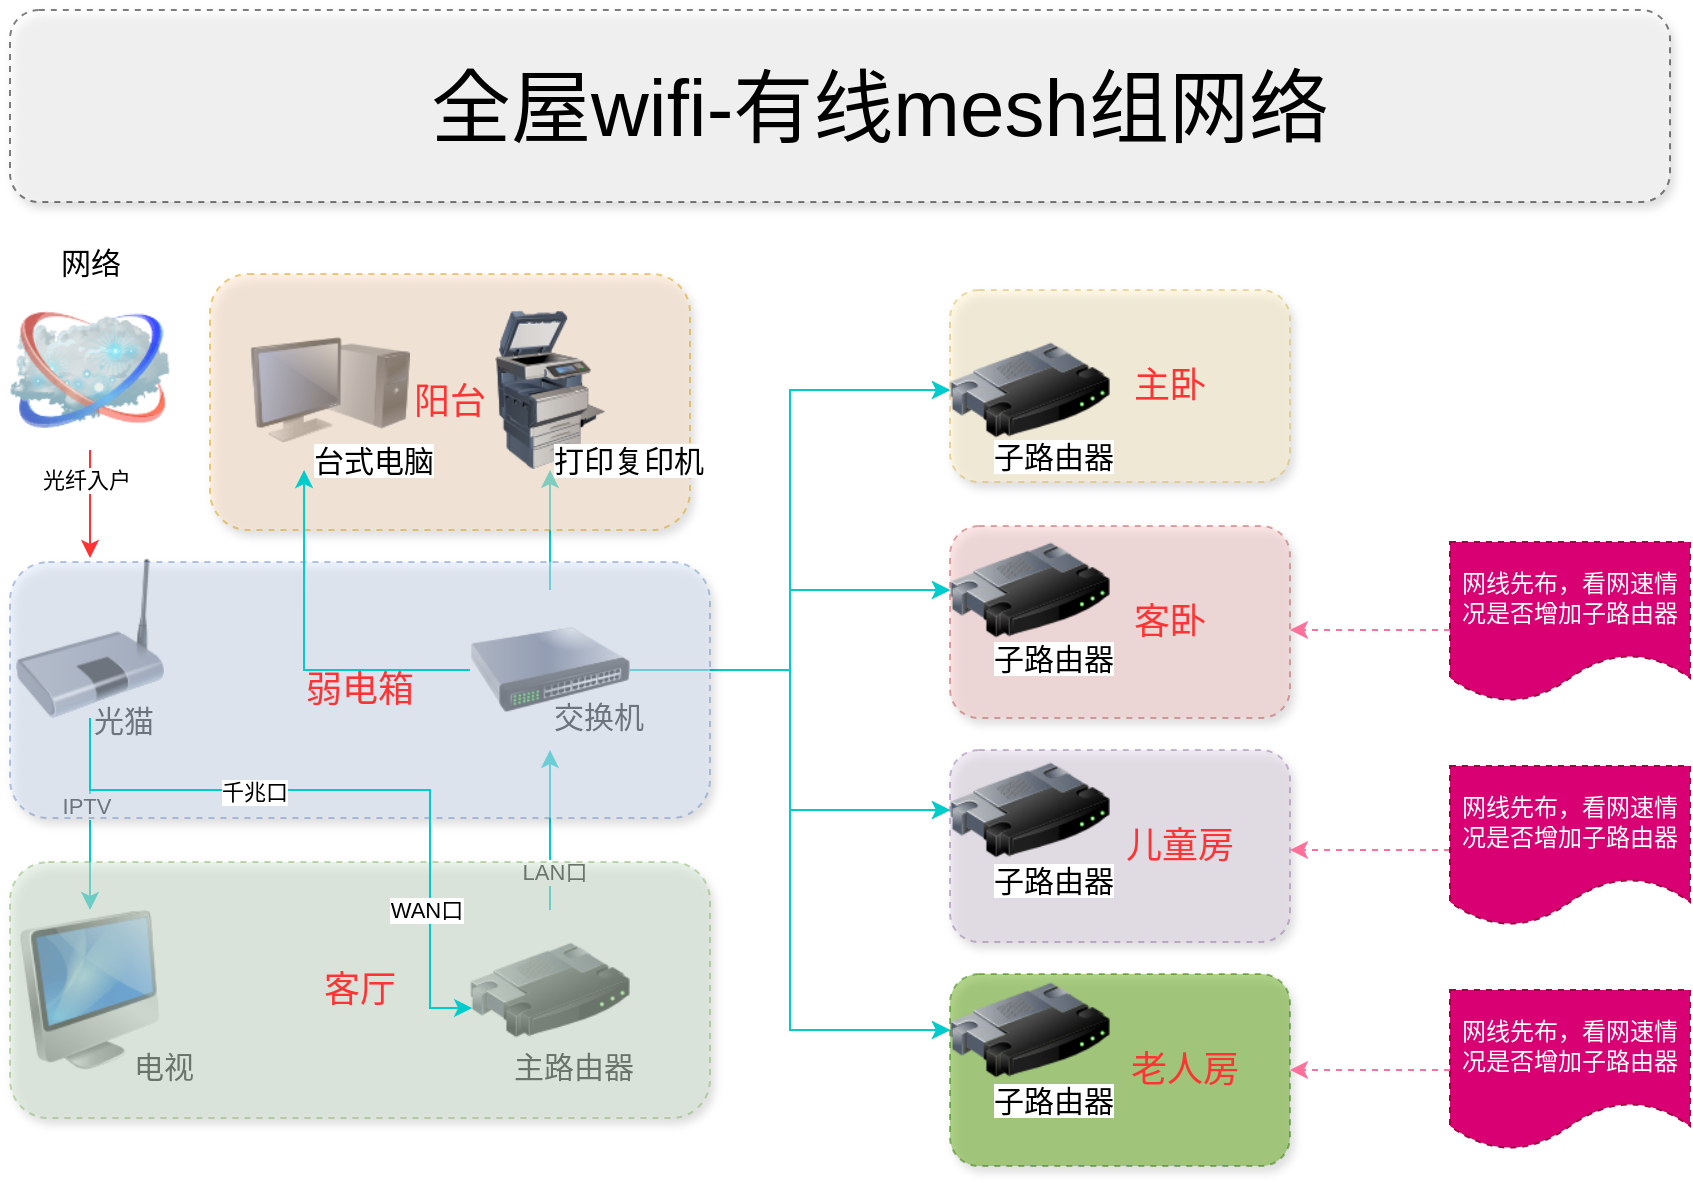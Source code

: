 <mxfile version="28.0.5">
  <diagram name="Page-1" id="55a83fd1-7818-8e21-69c5-c3457e3827bb">
    <mxGraphModel dx="1018" dy="1426" grid="1" gridSize="10" guides="1" tooltips="1" connect="1" arrows="1" fold="1" page="1" pageScale="1" pageWidth="1100" pageHeight="850" background="none" math="0" shadow="0">
      <root>
        <mxCell id="0" />
        <mxCell id="1" parent="0" />
        <mxCell id="VvJMJaU7SE6beF8pdY5j-20" value="" style="edgeStyle=orthogonalEdgeStyle;rounded=0;orthogonalLoop=1;jettySize=auto;html=1;strokeColor=#FF3333;" parent="1" source="69ecfefc5c41e42c-2" target="VvJMJaU7SE6beF8pdY5j-6" edge="1">
          <mxGeometry relative="1" as="geometry">
            <Array as="points">
              <mxPoint x="120" y="210" />
              <mxPoint x="120" y="210" />
            </Array>
          </mxGeometry>
        </mxCell>
        <mxCell id="VvJMJaU7SE6beF8pdY5j-21" value="光纤入户" style="edgeLabel;html=1;align=center;verticalAlign=middle;resizable=0;points=[];" parent="VvJMJaU7SE6beF8pdY5j-20" vertex="1" connectable="0">
          <mxGeometry x="-0.45" y="-2" relative="1" as="geometry">
            <mxPoint as="offset" />
          </mxGeometry>
        </mxCell>
        <mxCell id="69ecfefc5c41e42c-2" value="&lt;span style=&quot;font-size: 15px;&quot;&gt;网络&lt;/span&gt;" style="image;html=1;labelBackgroundColor=#ffffff;image=img/lib/clip_art/networking/Cloud_128x128.png;rounded=1;shadow=0;comic=0;strokeWidth=2;fontSize=22;labelPosition=center;verticalLabelPosition=top;align=center;verticalAlign=bottom;" parent="1" vertex="1">
          <mxGeometry x="80" y="140" width="80" height="80" as="geometry" />
        </mxCell>
        <mxCell id="69ecfefc5c41e42c-5" value="" style="image;html=1;labelBackgroundColor=#ffffff;image=img/lib/clip_art/computers/Monitor_Tower_128x128.png;rounded=1;shadow=0;comic=0;strokeWidth=2;fontSize=22" parent="1" vertex="1">
          <mxGeometry x="200" y="150" width="80" height="80" as="geometry" />
        </mxCell>
        <mxCell id="oKDvLYcAPBOX1ie08TMy-11" value="" style="edgeStyle=orthogonalEdgeStyle;rounded=0;orthogonalLoop=1;jettySize=auto;html=1;strokeColor=#00CCCC;" edge="1" parent="1" source="VvJMJaU7SE6beF8pdY5j-1" target="VvJMJaU7SE6beF8pdY5j-3">
          <mxGeometry relative="1" as="geometry" />
        </mxCell>
        <mxCell id="oKDvLYcAPBOX1ie08TMy-12" value="LAN口" style="edgeLabel;html=1;align=center;verticalAlign=middle;resizable=0;points=[];" vertex="1" connectable="0" parent="oKDvLYcAPBOX1ie08TMy-11">
          <mxGeometry x="-0.525" y="-2" relative="1" as="geometry">
            <mxPoint as="offset" />
          </mxGeometry>
        </mxCell>
        <mxCell id="VvJMJaU7SE6beF8pdY5j-1" value="" style="image;html=1;image=img/lib/clip_art/networking/Router_128x128.png" parent="1" vertex="1">
          <mxGeometry x="310" y="450" width="80" height="80" as="geometry" />
        </mxCell>
        <mxCell id="oKDvLYcAPBOX1ie08TMy-16" value="" style="edgeStyle=orthogonalEdgeStyle;rounded=0;orthogonalLoop=1;jettySize=auto;html=1;strokeColor=#00CCCC;" edge="1" parent="1" source="VvJMJaU7SE6beF8pdY5j-3" target="oKDvLYcAPBOX1ie08TMy-15">
          <mxGeometry relative="1" as="geometry" />
        </mxCell>
        <mxCell id="oKDvLYcAPBOX1ie08TMy-27" style="edgeStyle=orthogonalEdgeStyle;rounded=0;orthogonalLoop=1;jettySize=auto;html=1;entryX=0;entryY=0.5;entryDx=0;entryDy=0;strokeColor=#00CCCC;" edge="1" parent="1" source="VvJMJaU7SE6beF8pdY5j-3" target="eydxIhYX1HgE2yBVB8bn-3">
          <mxGeometry relative="1" as="geometry" />
        </mxCell>
        <mxCell id="oKDvLYcAPBOX1ie08TMy-18" style="edgeStyle=orthogonalEdgeStyle;rounded=0;orthogonalLoop=1;jettySize=auto;html=1;entryX=0;entryY=0.5;entryDx=0;entryDy=0;strokeColor=#00CCCC;" edge="1" parent="1" source="VvJMJaU7SE6beF8pdY5j-3" target="eydxIhYX1HgE2yBVB8bn-3">
          <mxGeometry relative="1" as="geometry" />
        </mxCell>
        <mxCell id="oKDvLYcAPBOX1ie08TMy-28" style="edgeStyle=orthogonalEdgeStyle;rounded=0;orthogonalLoop=1;jettySize=auto;html=1;entryX=0;entryY=0.5;entryDx=0;entryDy=0;strokeColor=#00CCCC;" edge="1" parent="1" source="VvJMJaU7SE6beF8pdY5j-3" target="eydxIhYX1HgE2yBVB8bn-4">
          <mxGeometry relative="1" as="geometry" />
        </mxCell>
        <mxCell id="oKDvLYcAPBOX1ie08TMy-19" style="edgeStyle=orthogonalEdgeStyle;rounded=0;orthogonalLoop=1;jettySize=auto;html=1;strokeColor=#00CCCC;" edge="1" parent="1" source="VvJMJaU7SE6beF8pdY5j-3" target="eydxIhYX1HgE2yBVB8bn-4">
          <mxGeometry relative="1" as="geometry" />
        </mxCell>
        <mxCell id="oKDvLYcAPBOX1ie08TMy-29" style="edgeStyle=orthogonalEdgeStyle;rounded=0;orthogonalLoop=1;jettySize=auto;html=1;entryX=0;entryY=0.5;entryDx=0;entryDy=0;strokeColor=#00CCCC;" edge="1" parent="1" source="VvJMJaU7SE6beF8pdY5j-3" target="eydxIhYX1HgE2yBVB8bn-5">
          <mxGeometry relative="1" as="geometry">
            <Array as="points">
              <mxPoint x="470" y="330" />
              <mxPoint x="470" y="400" />
            </Array>
          </mxGeometry>
        </mxCell>
        <mxCell id="oKDvLYcAPBOX1ie08TMy-20" style="edgeStyle=orthogonalEdgeStyle;rounded=0;orthogonalLoop=1;jettySize=auto;html=1;strokeColor=#00CCCC;" edge="1" parent="1" source="VvJMJaU7SE6beF8pdY5j-3" target="eydxIhYX1HgE2yBVB8bn-5">
          <mxGeometry relative="1" as="geometry">
            <Array as="points">
              <mxPoint x="470" y="330" />
              <mxPoint x="470" y="400" />
            </Array>
          </mxGeometry>
        </mxCell>
        <mxCell id="oKDvLYcAPBOX1ie08TMy-30" style="edgeStyle=orthogonalEdgeStyle;rounded=0;orthogonalLoop=1;jettySize=auto;html=1;entryX=0;entryY=0.5;entryDx=0;entryDy=0;strokeColor=#00CCCC;" edge="1" parent="1" source="VvJMJaU7SE6beF8pdY5j-3" target="eydxIhYX1HgE2yBVB8bn-6">
          <mxGeometry relative="1" as="geometry">
            <Array as="points">
              <mxPoint x="470" y="330" />
              <mxPoint x="470" y="510" />
            </Array>
          </mxGeometry>
        </mxCell>
        <mxCell id="oKDvLYcAPBOX1ie08TMy-21" style="edgeStyle=orthogonalEdgeStyle;rounded=0;orthogonalLoop=1;jettySize=auto;html=1;entryX=0;entryY=0.5;entryDx=0;entryDy=0;strokeColor=#00CCCC;" edge="1" parent="1" source="VvJMJaU7SE6beF8pdY5j-3" target="eydxIhYX1HgE2yBVB8bn-6">
          <mxGeometry relative="1" as="geometry" />
        </mxCell>
        <mxCell id="VvJMJaU7SE6beF8pdY5j-3" value="" style="image;html=1;image=img/lib/clip_art/networking/Switch_128x128.png" parent="1" vertex="1">
          <mxGeometry x="310" y="290" width="80" height="80" as="geometry" />
        </mxCell>
        <mxCell id="oKDvLYcAPBOX1ie08TMy-1" value="" style="edgeStyle=orthogonalEdgeStyle;rounded=0;orthogonalLoop=1;jettySize=auto;html=1;strokeColor=#00CCCC;" edge="1" parent="1" source="VvJMJaU7SE6beF8pdY5j-6" target="VvJMJaU7SE6beF8pdY5j-26">
          <mxGeometry relative="1" as="geometry">
            <Array as="points">
              <mxPoint x="120" y="400" />
              <mxPoint x="120" y="400" />
            </Array>
          </mxGeometry>
        </mxCell>
        <mxCell id="oKDvLYcAPBOX1ie08TMy-3" value="IPTV" style="edgeLabel;html=1;align=center;verticalAlign=middle;resizable=0;points=[];" vertex="1" connectable="0" parent="oKDvLYcAPBOX1ie08TMy-1">
          <mxGeometry x="-0.083" y="-2" relative="1" as="geometry">
            <mxPoint as="offset" />
          </mxGeometry>
        </mxCell>
        <mxCell id="VvJMJaU7SE6beF8pdY5j-6" value="" style="image;html=1;image=img/lib/clip_art/networking/Bridge_128x128.png" parent="1" vertex="1">
          <mxGeometry x="80" y="274" width="80" height="80" as="geometry" />
        </mxCell>
        <mxCell id="VvJMJaU7SE6beF8pdY5j-13" value="&lt;div style=&quot;text-align: center;&quot;&gt;&lt;span style=&quot;color: light-dark(rgb(0, 0, 0), rgb(255, 255, 255)); text-wrap-mode: nowrap; background-color: rgb(255, 255, 255);&quot;&gt;&lt;font style=&quot;font-size: 15px;&quot;&gt;光猫&lt;/font&gt;&lt;/span&gt;&lt;/div&gt;" style="text;whiteSpace=wrap;html=1;" parent="1" vertex="1">
          <mxGeometry x="120" y="340" width="100" height="50" as="geometry" />
        </mxCell>
        <mxCell id="VvJMJaU7SE6beF8pdY5j-19" value="&lt;div style=&quot;text-align: center;&quot;&gt;&lt;span style=&quot;text-wrap-mode: nowrap; background-color: rgb(255, 255, 255);&quot;&gt;&lt;font style=&quot;font-size: 15px;&quot;&gt;交换机&lt;/font&gt;&lt;/span&gt;&lt;/div&gt;" style="text;whiteSpace=wrap;html=1;" parent="1" vertex="1">
          <mxGeometry x="350" y="338" width="100" height="50" as="geometry" />
        </mxCell>
        <mxCell id="VvJMJaU7SE6beF8pdY5j-25" value="&lt;div style=&quot;text-align: center;&quot;&gt;&lt;span style=&quot;text-wrap-mode: nowrap; background-color: rgb(255, 255, 255);&quot;&gt;&lt;font style=&quot;font-size: 15px;&quot;&gt;主路由器&lt;/font&gt;&lt;/span&gt;&lt;/div&gt;" style="text;whiteSpace=wrap;html=1;" parent="1" vertex="1">
          <mxGeometry x="330" y="513" width="100" height="50" as="geometry" />
        </mxCell>
        <mxCell id="VvJMJaU7SE6beF8pdY5j-26" value="" style="image;html=1;image=img/lib/clip_art/computers/iMac_128x128.png" parent="1" vertex="1">
          <mxGeometry x="80" y="450" width="80" height="80" as="geometry" />
        </mxCell>
        <mxCell id="VvJMJaU7SE6beF8pdY5j-36" style="edgeStyle=orthogonalEdgeStyle;rounded=0;orthogonalLoop=1;jettySize=auto;html=1;exitX=0.5;exitY=1;exitDx=0;exitDy=0;" parent="1" source="VvJMJaU7SE6beF8pdY5j-1" target="VvJMJaU7SE6beF8pdY5j-1" edge="1">
          <mxGeometry relative="1" as="geometry" />
        </mxCell>
        <mxCell id="VvJMJaU7SE6beF8pdY5j-39" value="&lt;div style=&quot;text-align: center;&quot;&gt;&lt;span style=&quot;text-wrap-mode: nowrap; background-color: rgb(255, 255, 255);&quot;&gt;&lt;font style=&quot;font-size: 15px;&quot;&gt;电视&lt;/font&gt;&lt;/span&gt;&lt;/div&gt;" style="text;whiteSpace=wrap;html=1;" parent="1" vertex="1">
          <mxGeometry x="140" y="513" width="100" height="50" as="geometry" />
        </mxCell>
        <mxCell id="VvJMJaU7SE6beF8pdY5j-64" value="&lt;font style=&quot;font-size: 18px; color: rgb(255, 51, 51);&quot;&gt;弱电箱&lt;/font&gt;" style="rounded=1;whiteSpace=wrap;html=1;dashed=1;shadow=1;opacity=50;fillColor=#dae8fc;strokeColor=#6c8ebf;align=center;" parent="1" vertex="1">
          <mxGeometry x="80" y="276" width="350" height="128" as="geometry" />
        </mxCell>
        <mxCell id="VvJMJaU7SE6beF8pdY5j-65" value="&lt;span style=&quot;color: light-dark(rgb(255, 51, 51), rgb(255, 119, 119)); font-size: 18px; background-color: transparent;&quot;&gt;客厅&lt;/span&gt;" style="rounded=1;whiteSpace=wrap;html=1;dashed=1;shadow=1;opacity=50;fillColor=#d5e8d4;strokeColor=#82b366;align=center;" parent="1" vertex="1">
          <mxGeometry x="80" y="426" width="350" height="128" as="geometry" />
        </mxCell>
        <mxCell id="VvJMJaU7SE6beF8pdY5j-78" value="&lt;div style=&quot;&quot;&gt;&lt;span style=&quot;color: light-dark(rgb(255, 51, 51), rgb(255, 119, 119)); font-size: 18px; background-color: transparent;&quot;&gt;阳台&lt;/span&gt;&lt;/div&gt;" style="rounded=1;whiteSpace=wrap;html=1;dashed=1;shadow=1;opacity=50;fillColor=#ffe6cc;strokeColor=#d79b00;align=center;" parent="1" vertex="1">
          <mxGeometry x="180" y="132" width="240" height="128" as="geometry" />
        </mxCell>
        <mxCell id="VvJMJaU7SE6beF8pdY5j-79" value="&lt;blockquote style=&quot;margin: 0 0 0 40px; border: none; padding: 0px;&quot;&gt;&lt;span style=&quot;font-size: 18px;&quot;&gt;&lt;font style=&quot;color: rgb(255, 51, 51);&quot;&gt;&amp;nbsp; 主卧&lt;/font&gt;&lt;/span&gt;&lt;/blockquote&gt;" style="rounded=1;whiteSpace=wrap;html=1;dashed=1;shadow=1;opacity=50;fillColor=#fff2cc;strokeColor=#d6b656;align=center;" parent="1" vertex="1">
          <mxGeometry x="550" y="140" width="170" height="96" as="geometry" />
        </mxCell>
        <mxCell id="VvJMJaU7SE6beF8pdY5j-80" value="&lt;span style=&quot;font-size: 18px;&quot;&gt;&lt;font style=&quot;color: rgb(255, 51, 51);&quot;&gt;&amp;nbsp; &amp;nbsp; &amp;nbsp; &amp;nbsp; &amp;nbsp; 客卧&lt;/font&gt;&lt;/span&gt;" style="rounded=1;whiteSpace=wrap;html=1;dashed=1;shadow=1;opacity=50;fillColor=#f8cecc;strokeColor=#b85450;" parent="1" vertex="1">
          <mxGeometry x="550" y="258" width="170" height="96" as="geometry" />
        </mxCell>
        <mxCell id="VvJMJaU7SE6beF8pdY5j-81" value="&lt;span style=&quot;font-size: 18px;&quot;&gt;&lt;font style=&quot;color: rgb(255, 51, 51);&quot;&gt;&amp;nbsp; &amp;nbsp; &amp;nbsp; &amp;nbsp; &amp;nbsp; &amp;nbsp; 儿童房&lt;/font&gt;&lt;/span&gt;" style="rounded=1;whiteSpace=wrap;html=1;dashed=1;shadow=1;opacity=50;fillColor=#e1d5e7;strokeColor=#9673a6;" parent="1" vertex="1">
          <mxGeometry x="550" y="370" width="170" height="96" as="geometry" />
        </mxCell>
        <mxCell id="VvJMJaU7SE6beF8pdY5j-82" value="&lt;span style=&quot;font-size: 18px;&quot;&gt;&lt;font style=&quot;color: rgb(255, 51, 51);&quot;&gt;&amp;nbsp; &amp;nbsp;&lt;/font&gt;&lt;font style=&quot;color: rgb(255, 51, 51);&quot;&gt;&lt;font style=&quot;color: rgb(255, 51, 51);&quot;&gt;&amp;nbsp; &amp;nbsp; &amp;nbsp; &amp;nbsp; &amp;nbsp; 老人&lt;/font&gt;房&lt;/font&gt;&lt;/span&gt;" style="rounded=1;whiteSpace=wrap;html=1;dashed=1;shadow=1;opacity=50;fillColor=#60a917;strokeColor=#2D7600;fontColor=#ffffff;" parent="1" vertex="1">
          <mxGeometry x="550" y="482" width="170" height="96" as="geometry" />
        </mxCell>
        <mxCell id="oKDvLYcAPBOX1ie08TMy-48" value="" style="edgeStyle=orthogonalEdgeStyle;rounded=0;orthogonalLoop=1;jettySize=auto;html=1;dashed=1;strokeColor=#FF709B;" edge="1" parent="1" source="VvJMJaU7SE6beF8pdY5j-83" target="VvJMJaU7SE6beF8pdY5j-81">
          <mxGeometry relative="1" as="geometry">
            <Array as="points">
              <mxPoint x="770" y="420" />
              <mxPoint x="770" y="420" />
            </Array>
          </mxGeometry>
        </mxCell>
        <mxCell id="VvJMJaU7SE6beF8pdY5j-83" value="网线先布，看网速情况是否增加子路由器" style="shape=document;whiteSpace=wrap;html=1;boundedLbl=1;fillColor=#d80073;fontColor=#ffffff;strokeColor=#A50040;dashed=1;" parent="1" vertex="1">
          <mxGeometry x="800" y="378" width="120" height="80" as="geometry" />
        </mxCell>
        <mxCell id="oKDvLYcAPBOX1ie08TMy-49" value="" style="edgeStyle=orthogonalEdgeStyle;rounded=0;orthogonalLoop=1;jettySize=auto;html=1;dashed=1;strokeColor=#FF709B;" edge="1" parent="1" source="VvJMJaU7SE6beF8pdY5j-86" target="VvJMJaU7SE6beF8pdY5j-82">
          <mxGeometry relative="1" as="geometry">
            <Array as="points">
              <mxPoint x="760" y="530" />
              <mxPoint x="760" y="530" />
            </Array>
          </mxGeometry>
        </mxCell>
        <mxCell id="VvJMJaU7SE6beF8pdY5j-86" value="网线先布，看网速情况是否增加子路由器" style="shape=document;whiteSpace=wrap;html=1;boundedLbl=1;fillColor=#d80073;fontColor=#ffffff;strokeColor=#A50040;dashed=1;" parent="1" vertex="1">
          <mxGeometry x="800" y="490" width="120" height="80" as="geometry" />
        </mxCell>
        <mxCell id="oKDvLYcAPBOX1ie08TMy-47" value="" style="edgeStyle=orthogonalEdgeStyle;rounded=0;orthogonalLoop=1;jettySize=auto;html=1;dashed=1;strokeColor=#FF709B;" edge="1" parent="1" source="VvJMJaU7SE6beF8pdY5j-88" target="VvJMJaU7SE6beF8pdY5j-80">
          <mxGeometry relative="1" as="geometry">
            <Array as="points">
              <mxPoint x="770" y="310" />
              <mxPoint x="770" y="310" />
            </Array>
          </mxGeometry>
        </mxCell>
        <mxCell id="VvJMJaU7SE6beF8pdY5j-88" value="网线先布，看网速情况是否增加子路由器" style="shape=document;whiteSpace=wrap;html=1;boundedLbl=1;fillColor=#d80073;fontColor=#ffffff;strokeColor=#A50040;dashed=1;" parent="1" vertex="1">
          <mxGeometry x="800" y="266" width="120" height="80" as="geometry" />
        </mxCell>
        <mxCell id="eydxIhYX1HgE2yBVB8bn-3" value="" style="image;html=1;image=img/lib/clip_art/networking/Router_128x128.png" parent="1" vertex="1">
          <mxGeometry x="550" y="150" width="80" height="80" as="geometry" />
        </mxCell>
        <mxCell id="eydxIhYX1HgE2yBVB8bn-4" value="" style="image;html=1;image=img/lib/clip_art/networking/Router_128x128.png" parent="1" vertex="1">
          <mxGeometry x="550" y="250" width="80" height="80" as="geometry" />
        </mxCell>
        <mxCell id="eydxIhYX1HgE2yBVB8bn-5" value="" style="image;html=1;image=img/lib/clip_art/networking/Router_128x128.png" parent="1" vertex="1">
          <mxGeometry x="550" y="360" width="80" height="80" as="geometry" />
        </mxCell>
        <mxCell id="eydxIhYX1HgE2yBVB8bn-6" value="" style="image;html=1;image=img/lib/clip_art/networking/Router_128x128.png" parent="1" vertex="1">
          <mxGeometry x="550" y="470" width="80" height="80" as="geometry" />
        </mxCell>
        <mxCell id="oKDvLYcAPBOX1ie08TMy-5" style="edgeStyle=orthogonalEdgeStyle;rounded=0;orthogonalLoop=1;jettySize=auto;html=1;entryX=0.013;entryY=0.613;entryDx=0;entryDy=0;entryPerimeter=0;exitX=0.5;exitY=1;exitDx=0;exitDy=0;strokeColor=#00CCCC;" edge="1" parent="1" source="VvJMJaU7SE6beF8pdY5j-6" target="VvJMJaU7SE6beF8pdY5j-1">
          <mxGeometry relative="1" as="geometry">
            <mxPoint x="170" y="314" as="sourcePoint" />
            <Array as="points">
              <mxPoint x="120" y="390" />
              <mxPoint x="290" y="390" />
              <mxPoint x="290" y="499" />
            </Array>
          </mxGeometry>
        </mxCell>
        <mxCell id="oKDvLYcAPBOX1ie08TMy-8" value="千兆口" style="edgeLabel;html=1;align=center;verticalAlign=middle;resizable=0;points=[];" vertex="1" connectable="0" parent="oKDvLYcAPBOX1ie08TMy-5">
          <mxGeometry x="-0.298" y="-1" relative="1" as="geometry">
            <mxPoint as="offset" />
          </mxGeometry>
        </mxCell>
        <mxCell id="oKDvLYcAPBOX1ie08TMy-10" value="WAN口" style="edgeLabel;html=1;align=center;verticalAlign=middle;resizable=0;points=[];" vertex="1" connectable="0" parent="oKDvLYcAPBOX1ie08TMy-5">
          <mxGeometry x="0.583" y="-2" relative="1" as="geometry">
            <mxPoint as="offset" />
          </mxGeometry>
        </mxCell>
        <mxCell id="oKDvLYcAPBOX1ie08TMy-13" style="edgeStyle=orthogonalEdgeStyle;rounded=0;orthogonalLoop=1;jettySize=auto;html=1;entryX=0.338;entryY=1;entryDx=0;entryDy=0;entryPerimeter=0;exitX=0;exitY=0.5;exitDx=0;exitDy=0;strokeColor=#00CCCC;" edge="1" parent="1" source="VvJMJaU7SE6beF8pdY5j-3" target="69ecfefc5c41e42c-5">
          <mxGeometry relative="1" as="geometry" />
        </mxCell>
        <mxCell id="oKDvLYcAPBOX1ie08TMy-14" value="&lt;div style=&quot;text-align: center;&quot;&gt;&lt;span style=&quot;font-size: 15px; text-wrap-mode: nowrap; background-color: rgb(255, 255, 255);&quot;&gt;台式电脑&lt;/span&gt;&lt;/div&gt;" style="text;whiteSpace=wrap;html=1;" vertex="1" parent="1">
          <mxGeometry x="230" y="210" width="100" height="50" as="geometry" />
        </mxCell>
        <mxCell id="oKDvLYcAPBOX1ie08TMy-15" value="" style="image;html=1;image=img/lib/clip_art/computers/Printer_Commercial_128x128.png" vertex="1" parent="1">
          <mxGeometry x="310" y="150" width="80" height="80" as="geometry" />
        </mxCell>
        <mxCell id="oKDvLYcAPBOX1ie08TMy-17" value="&lt;div style=&quot;text-align: center;&quot;&gt;&lt;span style=&quot;font-size: 15px; text-wrap-mode: nowrap; background-color: rgb(255, 255, 255);&quot;&gt;打印复印机&lt;/span&gt;&lt;/div&gt;" style="text;whiteSpace=wrap;html=1;" vertex="1" parent="1">
          <mxGeometry x="350" y="210" width="100" height="60" as="geometry" />
        </mxCell>
        <mxCell id="oKDvLYcAPBOX1ie08TMy-31" value="&lt;div style=&quot;text-align: center;&quot;&gt;&lt;span style=&quot;font-size: 15px; text-wrap-mode: nowrap; background-color: rgb(255, 255, 255);&quot;&gt;子路由器&lt;/span&gt;&lt;/div&gt;" style="text;whiteSpace=wrap;html=1;" vertex="1" parent="1">
          <mxGeometry x="570" y="530" width="100" height="48" as="geometry" />
        </mxCell>
        <mxCell id="oKDvLYcAPBOX1ie08TMy-35" value="&lt;div style=&quot;text-align: center;&quot;&gt;&lt;span style=&quot;font-size: 15px; text-wrap-mode: nowrap; background-color: rgb(255, 255, 255);&quot;&gt;子路由器&lt;/span&gt;&lt;/div&gt;" style="text;whiteSpace=wrap;html=1;" vertex="1" parent="1">
          <mxGeometry x="570" y="420" width="100" height="50" as="geometry" />
        </mxCell>
        <mxCell id="oKDvLYcAPBOX1ie08TMy-36" value="&lt;div style=&quot;text-align: center;&quot;&gt;&lt;span style=&quot;font-size: 15px; text-wrap-mode: nowrap; background-color: rgb(255, 255, 255);&quot;&gt;子路由器&lt;/span&gt;&lt;/div&gt;" style="text;whiteSpace=wrap;html=1;" vertex="1" parent="1">
          <mxGeometry x="570" y="309" width="100" height="45" as="geometry" />
        </mxCell>
        <mxCell id="oKDvLYcAPBOX1ie08TMy-37" value="&lt;div style=&quot;text-align: center;&quot;&gt;&lt;span style=&quot;font-size: 15px; text-wrap-mode: nowrap; background-color: rgb(255, 255, 255);&quot;&gt;子路由器&lt;/span&gt;&lt;/div&gt;" style="text;whiteSpace=wrap;html=1;" vertex="1" parent="1">
          <mxGeometry x="570" y="208" width="100" height="50" as="geometry" />
        </mxCell>
        <mxCell id="oKDvLYcAPBOX1ie08TMy-53" value="&lt;blockquote style=&quot;margin: 0 0 0 40px; border: none; padding: 0px;&quot;&gt;&lt;font style=&quot;font-size: 40px;&quot;&gt;全屋wifi-有线mesh组网络&lt;/font&gt;&lt;/blockquote&gt;" style="rounded=1;whiteSpace=wrap;html=1;dashed=1;shadow=1;opacity=50;align=center;" vertex="1" parent="1">
          <mxGeometry x="80" width="830" height="96" as="geometry" />
        </mxCell>
      </root>
    </mxGraphModel>
  </diagram>
</mxfile>
